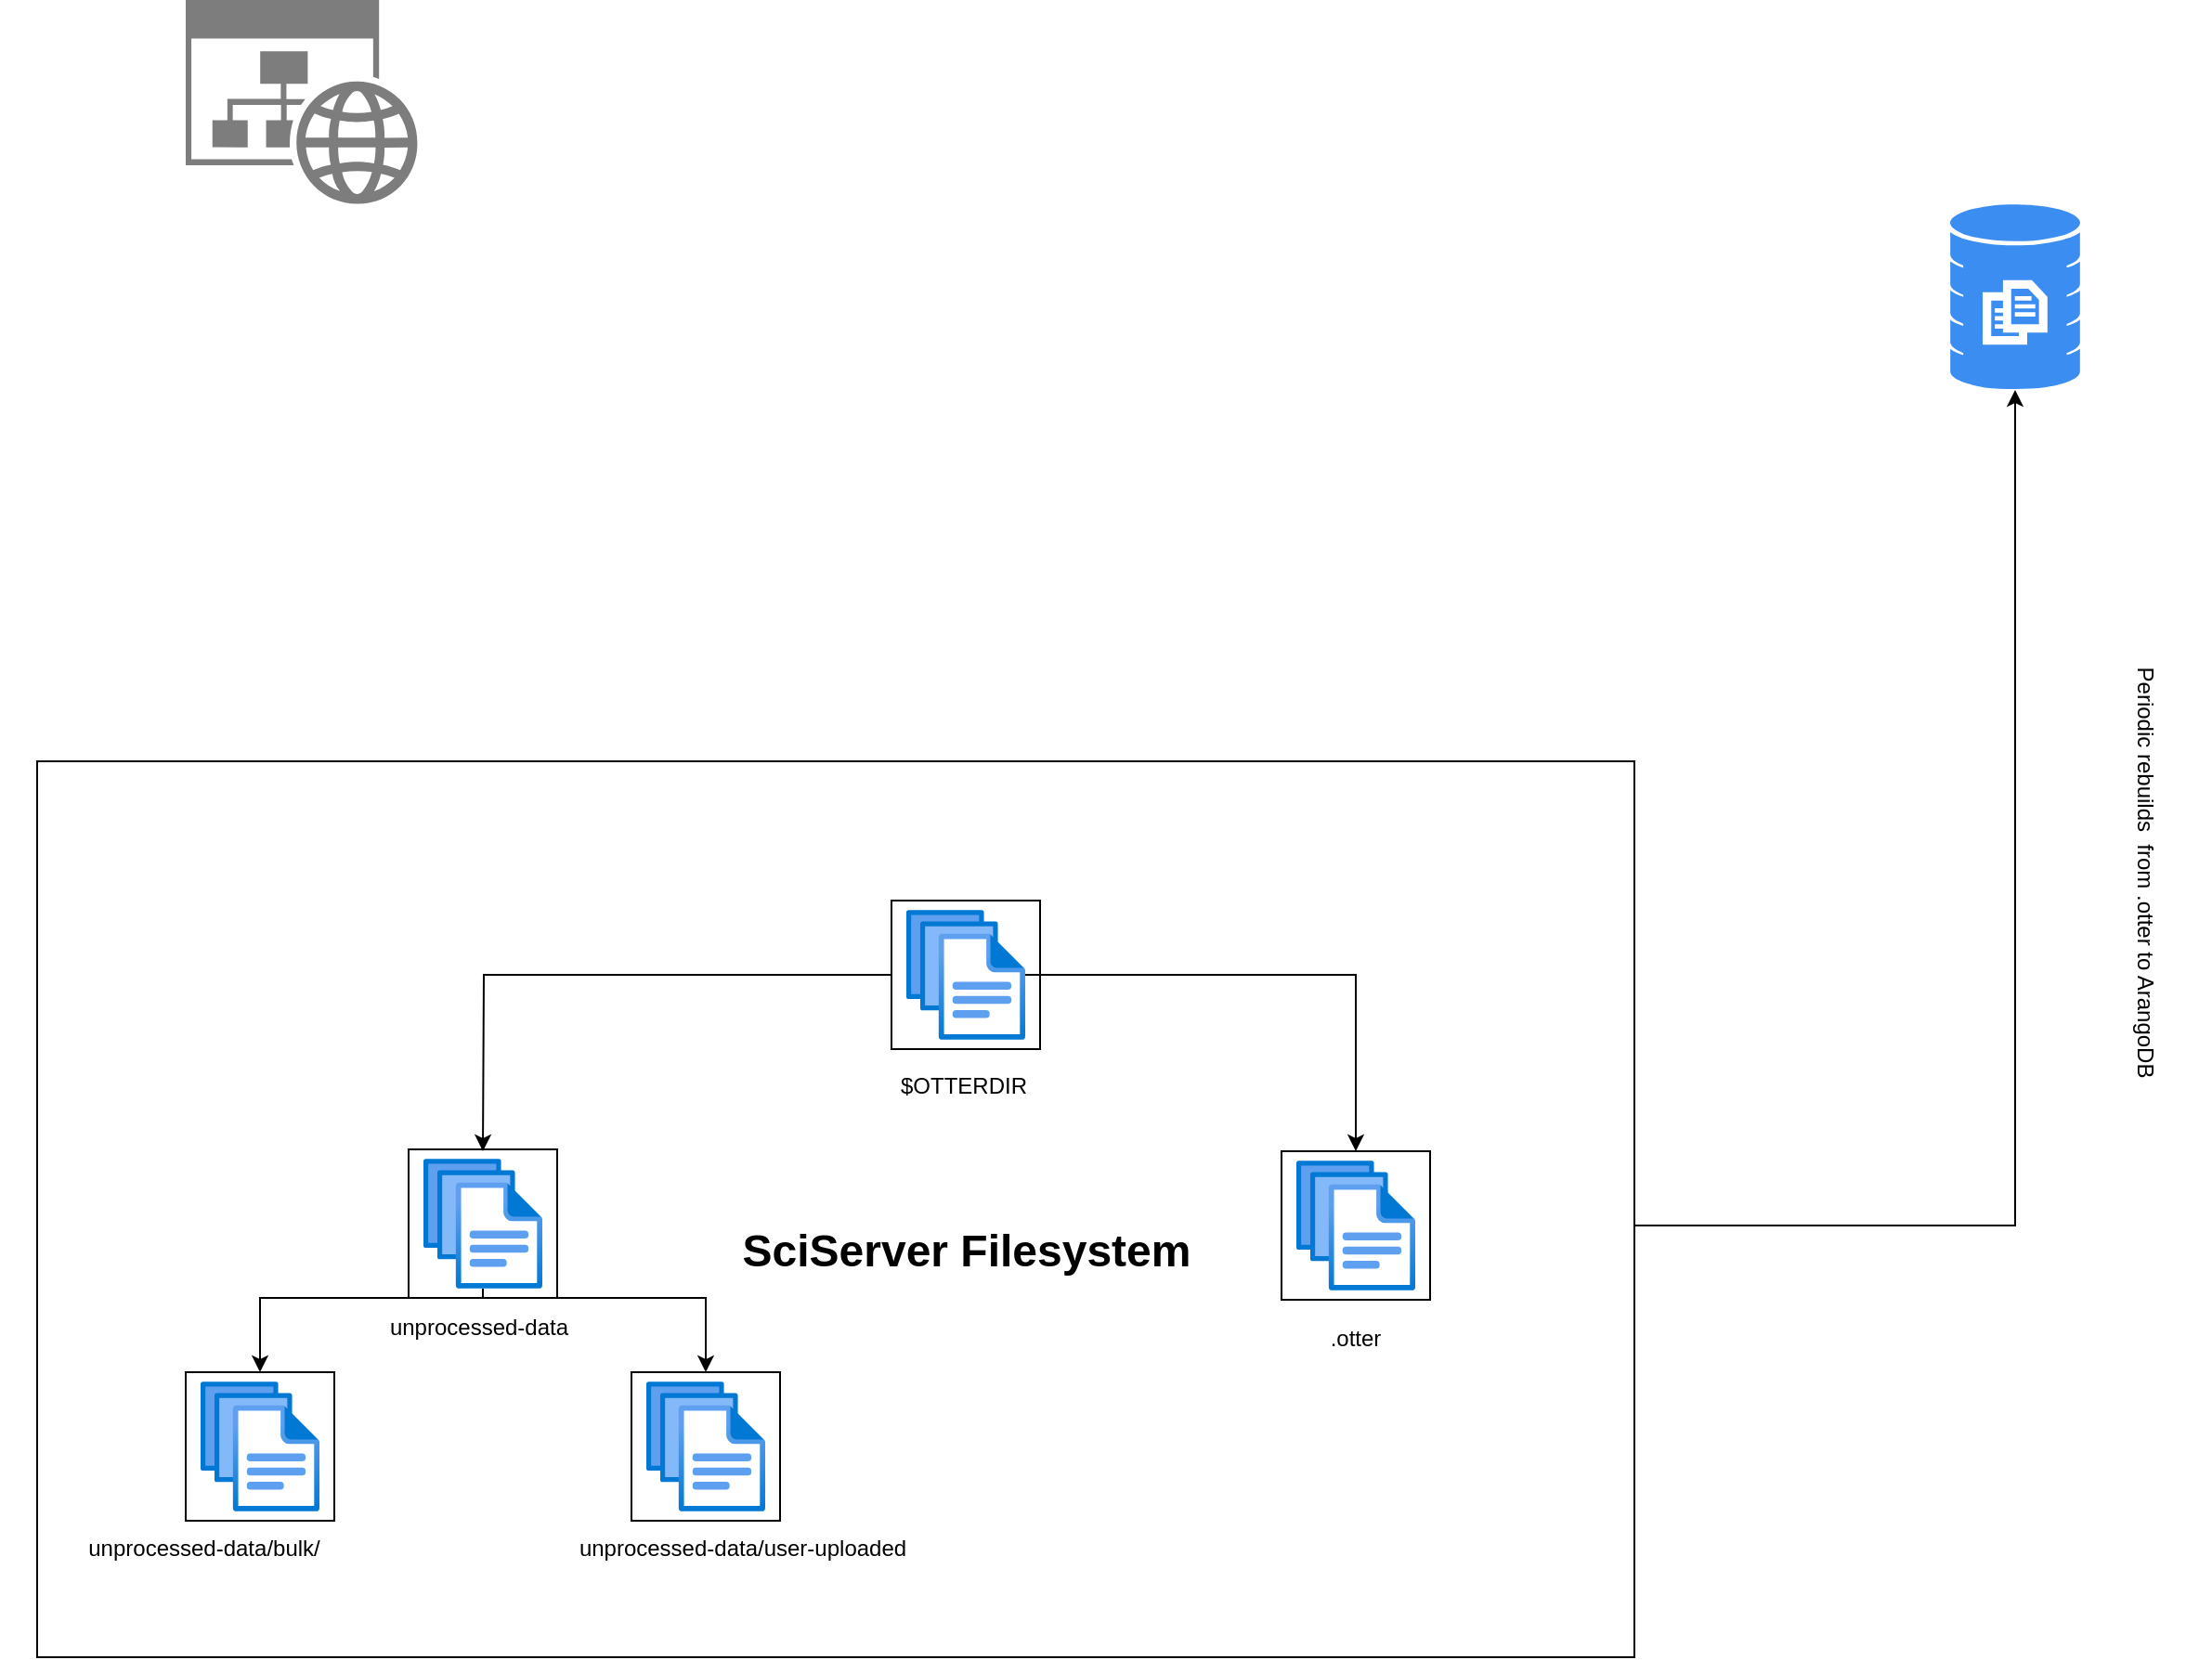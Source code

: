 <mxfile version="26.2.15">
  <diagram name="Page-1" id="wMybFAL4DfHxTpOin8Y1">
    <mxGraphModel dx="3137" dy="1951" grid="1" gridSize="10" guides="1" tooltips="1" connect="1" arrows="1" fold="1" page="1" pageScale="1" pageWidth="1100" pageHeight="850" math="0" shadow="0">
      <root>
        <mxCell id="0" />
        <mxCell id="1" parent="0" />
        <mxCell id="dEbb2yILkKgPImJzSV3p-16" value="" style="sketch=0;html=1;aspect=fixed;strokeColor=none;shadow=0;fillColor=#3B8DF1;verticalAlign=top;labelPosition=center;verticalLabelPosition=bottom;shape=mxgraph.gcp2.database_3" vertex="1" parent="1">
          <mxGeometry x="920" y="30" width="70" height="100" as="geometry" />
        </mxCell>
        <mxCell id="dEbb2yILkKgPImJzSV3p-17" value="" style="sketch=0;aspect=fixed;pointerEvents=1;shadow=0;dashed=0;html=1;strokeColor=none;labelPosition=center;verticalLabelPosition=bottom;verticalAlign=top;align=center;shape=mxgraph.mscae.enterprise.website_generic;fillColor=#7D7D7D;" vertex="1" parent="1">
          <mxGeometry x="-30" y="-80" width="125" height="110" as="geometry" />
        </mxCell>
        <mxCell id="dEbb2yILkKgPImJzSV3p-27" style="edgeStyle=orthogonalEdgeStyle;rounded=0;orthogonalLoop=1;jettySize=auto;html=1;" edge="1" parent="1" source="dEbb2yILkKgPImJzSV3p-21" target="dEbb2yILkKgPImJzSV3p-16">
          <mxGeometry relative="1" as="geometry" />
        </mxCell>
        <mxCell id="dEbb2yILkKgPImJzSV3p-28" value="Periodic rebuilds&amp;nbsp; from .otter to ArangoDB" style="text;html=1;align=center;verticalAlign=middle;whiteSpace=wrap;rounded=0;rotation=90;" vertex="1" parent="1">
          <mxGeometry x="890" y="355" width="270" height="70" as="geometry" />
        </mxCell>
        <mxCell id="dEbb2yILkKgPImJzSV3p-32" value="" style="group" vertex="1" connectable="0" parent="1">
          <mxGeometry x="-130" y="330" width="880" height="482.5" as="geometry" />
        </mxCell>
        <mxCell id="dEbb2yILkKgPImJzSV3p-30" value="" style="rounded=0;whiteSpace=wrap;html=1;fillColor=light-dark(#FFFFFF,#003366);" vertex="1" parent="dEbb2yILkKgPImJzSV3p-32">
          <mxGeometry x="20" width="860" height="482.5" as="geometry" />
        </mxCell>
        <mxCell id="dEbb2yILkKgPImJzSV3p-15" value="" style="group" vertex="1" connectable="0" parent="dEbb2yILkKgPImJzSV3p-32">
          <mxGeometry y="170" width="570" height="269" as="geometry" />
        </mxCell>
        <mxCell id="dEbb2yILkKgPImJzSV3p-10" style="edgeStyle=orthogonalEdgeStyle;rounded=0;orthogonalLoop=1;jettySize=auto;html=1;entryX=0.5;entryY=0;entryDx=0;entryDy=0;" edge="1" parent="dEbb2yILkKgPImJzSV3p-15" source="dEbb2yILkKgPImJzSV3p-2" target="dEbb2yILkKgPImJzSV3p-6">
          <mxGeometry relative="1" as="geometry">
            <Array as="points">
              <mxPoint x="380" y="119" />
            </Array>
          </mxGeometry>
        </mxCell>
        <mxCell id="dEbb2yILkKgPImJzSV3p-2" value="" style="whiteSpace=wrap;html=1;aspect=fixed;" vertex="1" parent="dEbb2yILkKgPImJzSV3p-15">
          <mxGeometry x="220" y="39" width="80" height="80" as="geometry" />
        </mxCell>
        <mxCell id="dEbb2yILkKgPImJzSV3p-11" style="edgeStyle=orthogonalEdgeStyle;rounded=0;orthogonalLoop=1;jettySize=auto;html=1;entryX=0.5;entryY=0;entryDx=0;entryDy=0;" edge="1" parent="dEbb2yILkKgPImJzSV3p-15" source="dEbb2yILkKgPImJzSV3p-1" target="dEbb2yILkKgPImJzSV3p-4">
          <mxGeometry relative="1" as="geometry">
            <Array as="points">
              <mxPoint x="260" y="119" />
              <mxPoint x="140" y="119" />
            </Array>
          </mxGeometry>
        </mxCell>
        <mxCell id="dEbb2yILkKgPImJzSV3p-1" value="" style="image;aspect=fixed;html=1;points=[];align=center;fontSize=12;image=img/lib/azure2/general/Files.svg;" vertex="1" parent="dEbb2yILkKgPImJzSV3p-15">
          <mxGeometry x="228" y="44" width="64" height="70" as="geometry" />
        </mxCell>
        <mxCell id="dEbb2yILkKgPImJzSV3p-3" value="unprocessed-data" style="text;strokeColor=none;align=center;fillColor=none;html=1;verticalAlign=middle;whiteSpace=wrap;rounded=0;" vertex="1" parent="dEbb2yILkKgPImJzSV3p-15">
          <mxGeometry x="168" y="119.5" width="180" height="30" as="geometry" />
        </mxCell>
        <mxCell id="dEbb2yILkKgPImJzSV3p-4" value="" style="whiteSpace=wrap;html=1;aspect=fixed;" vertex="1" parent="dEbb2yILkKgPImJzSV3p-15">
          <mxGeometry x="100" y="159" width="80" height="80" as="geometry" />
        </mxCell>
        <mxCell id="dEbb2yILkKgPImJzSV3p-5" value="" style="image;aspect=fixed;html=1;points=[];align=center;fontSize=12;image=img/lib/azure2/general/Files.svg;" vertex="1" parent="dEbb2yILkKgPImJzSV3p-15">
          <mxGeometry x="108" y="164" width="64" height="70" as="geometry" />
        </mxCell>
        <mxCell id="dEbb2yILkKgPImJzSV3p-6" value="" style="whiteSpace=wrap;html=1;aspect=fixed;" vertex="1" parent="dEbb2yILkKgPImJzSV3p-15">
          <mxGeometry x="340" y="159" width="80" height="80" as="geometry" />
        </mxCell>
        <mxCell id="dEbb2yILkKgPImJzSV3p-7" value="" style="image;aspect=fixed;html=1;points=[];align=center;fontSize=12;image=img/lib/azure2/general/Files.svg;" vertex="1" parent="dEbb2yILkKgPImJzSV3p-15">
          <mxGeometry x="348" y="164" width="64" height="70" as="geometry" />
        </mxCell>
        <mxCell id="dEbb2yILkKgPImJzSV3p-12" value="unprocessed-data/bulk/" style="text;strokeColor=none;align=center;fillColor=none;html=1;verticalAlign=middle;whiteSpace=wrap;rounded=0;" vertex="1" parent="dEbb2yILkKgPImJzSV3p-15">
          <mxGeometry y="239" width="220" height="30" as="geometry" />
        </mxCell>
        <mxCell id="dEbb2yILkKgPImJzSV3p-13" value="unprocessed-data/user-uploaded" style="text;strokeColor=none;align=center;fillColor=none;html=1;verticalAlign=middle;whiteSpace=wrap;rounded=0;" vertex="1" parent="dEbb2yILkKgPImJzSV3p-15">
          <mxGeometry x="270" y="239" width="260" height="30" as="geometry" />
        </mxCell>
        <mxCell id="dEbb2yILkKgPImJzSV3p-31" value="SciServer Filesystem" style="text;strokeColor=none;fillColor=none;html=1;fontSize=24;fontStyle=1;verticalAlign=middle;align=center;" vertex="1" parent="dEbb2yILkKgPImJzSV3p-15">
          <mxGeometry x="470" y="74" width="100" height="40" as="geometry" />
        </mxCell>
        <mxCell id="dEbb2yILkKgPImJzSV3p-23" style="edgeStyle=orthogonalEdgeStyle;rounded=0;orthogonalLoop=1;jettySize=auto;html=1;" edge="1" parent="dEbb2yILkKgPImJzSV3p-32" source="dEbb2yILkKgPImJzSV3p-18">
          <mxGeometry relative="1" as="geometry">
            <mxPoint x="260" y="210.0" as="targetPoint" />
          </mxGeometry>
        </mxCell>
        <mxCell id="dEbb2yILkKgPImJzSV3p-18" value="" style="whiteSpace=wrap;html=1;aspect=fixed;" vertex="1" parent="dEbb2yILkKgPImJzSV3p-32">
          <mxGeometry x="480" y="75" width="80" height="80" as="geometry" />
        </mxCell>
        <mxCell id="dEbb2yILkKgPImJzSV3p-24" style="edgeStyle=orthogonalEdgeStyle;rounded=0;orthogonalLoop=1;jettySize=auto;html=1;entryX=0.5;entryY=0;entryDx=0;entryDy=0;" edge="1" parent="dEbb2yILkKgPImJzSV3p-32" source="dEbb2yILkKgPImJzSV3p-19" target="dEbb2yILkKgPImJzSV3p-20">
          <mxGeometry relative="1" as="geometry" />
        </mxCell>
        <mxCell id="dEbb2yILkKgPImJzSV3p-19" value="" style="image;aspect=fixed;html=1;points=[];align=center;fontSize=12;image=img/lib/azure2/general/Files.svg;" vertex="1" parent="dEbb2yILkKgPImJzSV3p-32">
          <mxGeometry x="488" y="80" width="64" height="70" as="geometry" />
        </mxCell>
        <mxCell id="dEbb2yILkKgPImJzSV3p-20" value="" style="whiteSpace=wrap;html=1;aspect=fixed;" vertex="1" parent="dEbb2yILkKgPImJzSV3p-32">
          <mxGeometry x="690" y="210" width="80" height="80" as="geometry" />
        </mxCell>
        <mxCell id="dEbb2yILkKgPImJzSV3p-21" value="" style="image;aspect=fixed;html=1;points=[];align=center;fontSize=12;image=img/lib/azure2/general/Files.svg;" vertex="1" parent="dEbb2yILkKgPImJzSV3p-32">
          <mxGeometry x="698" y="215" width="64" height="70" as="geometry" />
        </mxCell>
        <mxCell id="dEbb2yILkKgPImJzSV3p-25" value=".otter" style="text;strokeColor=none;align=center;fillColor=none;html=1;verticalAlign=middle;whiteSpace=wrap;rounded=0;" vertex="1" parent="dEbb2yILkKgPImJzSV3p-32">
          <mxGeometry x="640" y="295.5" width="180" height="30" as="geometry" />
        </mxCell>
        <mxCell id="dEbb2yILkKgPImJzSV3p-26" value="$OTTERDIR" style="text;strokeColor=none;align=center;fillColor=none;html=1;verticalAlign=middle;whiteSpace=wrap;rounded=0;" vertex="1" parent="dEbb2yILkKgPImJzSV3p-32">
          <mxGeometry x="429" y="160" width="180" height="30" as="geometry" />
        </mxCell>
      </root>
    </mxGraphModel>
  </diagram>
</mxfile>
